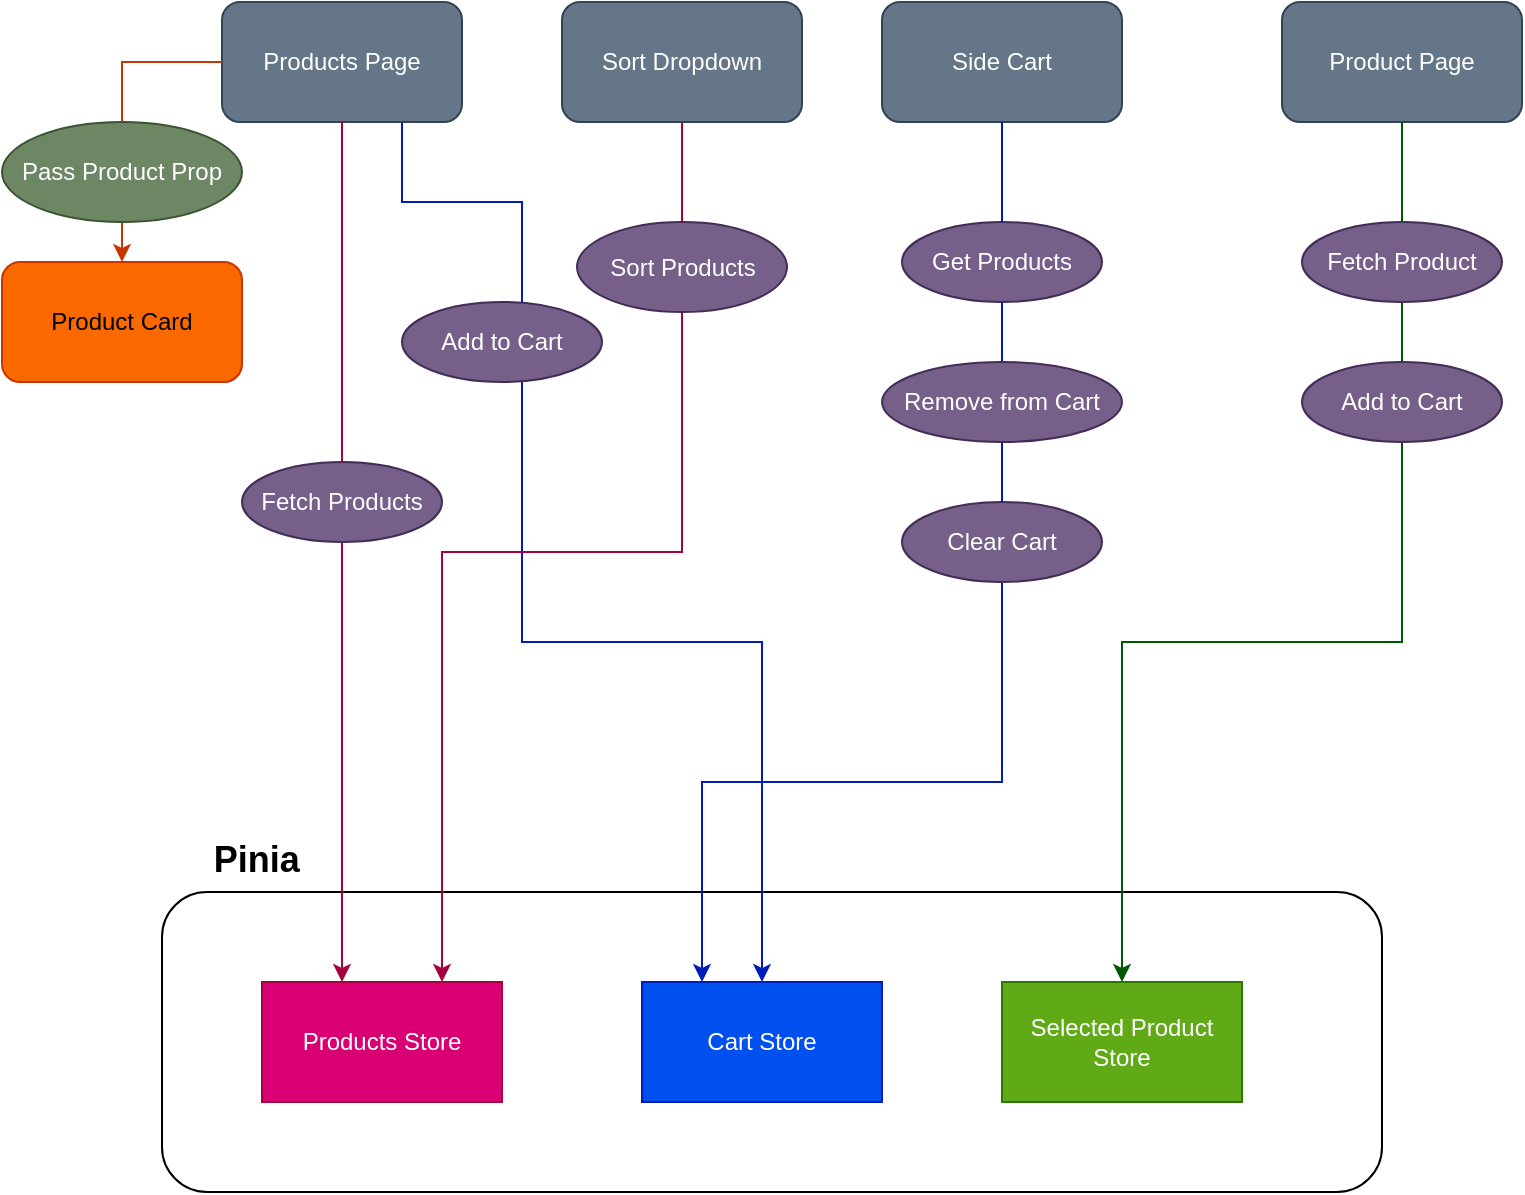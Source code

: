 <mxfile version="27.2.0">
  <diagram name="Page-1" id="k0O-IrG4hoepx7qbGlG3">
    <mxGraphModel dx="1360" dy="751" grid="1" gridSize="10" guides="1" tooltips="1" connect="1" arrows="1" fold="1" page="1" pageScale="1" pageWidth="850" pageHeight="1100" math="0" shadow="0">
      <root>
        <mxCell id="0" />
        <mxCell id="1" parent="0" />
        <mxCell id="6EVoZI2vNyR3V_LeO-Q5-1" value="" style="rounded=0;whiteSpace=wrap;html=1;" parent="1" vertex="1">
          <mxGeometry x="150" y="750" width="120" height="60" as="geometry" />
        </mxCell>
        <mxCell id="6EVoZI2vNyR3V_LeO-Q5-2" value="" style="rounded=1;whiteSpace=wrap;html=1;" parent="1" vertex="1">
          <mxGeometry x="100" y="705" width="610" height="150" as="geometry" />
        </mxCell>
        <mxCell id="6EVoZI2vNyR3V_LeO-Q5-3" value="Selected Product Store" style="rounded=0;whiteSpace=wrap;html=1;fillColor=#60a917;fontColor=#ffffff;strokeColor=#2D7600;" parent="1" vertex="1">
          <mxGeometry x="520" y="750" width="120" height="60" as="geometry" />
        </mxCell>
        <mxCell id="6EVoZI2vNyR3V_LeO-Q5-4" value="Cart Store" style="rounded=0;whiteSpace=wrap;html=1;fillColor=#0050ef;fontColor=#ffffff;strokeColor=#001DBC;" parent="1" vertex="1">
          <mxGeometry x="340" y="750" width="120" height="60" as="geometry" />
        </mxCell>
        <mxCell id="6EVoZI2vNyR3V_LeO-Q5-5" value="Products Store" style="rounded=0;whiteSpace=wrap;html=1;fillColor=#d80073;fontColor=#ffffff;strokeColor=#A50040;" parent="1" vertex="1">
          <mxGeometry x="150" y="750" width="120" height="60" as="geometry" />
        </mxCell>
        <mxCell id="6EVoZI2vNyR3V_LeO-Q5-6" value="&lt;b&gt;&lt;font style=&quot;font-size: 18px;&quot;&gt;Pinia&lt;/font&gt;&lt;/b&gt;&amp;nbsp;" style="text;strokeColor=none;align=center;fillColor=none;html=1;verticalAlign=middle;whiteSpace=wrap;rounded=0;" parent="1" vertex="1">
          <mxGeometry x="94" y="674" width="110" height="30" as="geometry" />
        </mxCell>
        <mxCell id="Fpq2lhmmF9fSKZrgBPk6-5" style="edgeStyle=orthogonalEdgeStyle;rounded=0;orthogonalLoop=1;jettySize=auto;html=1;fillColor=#d80073;strokeColor=light-dark(#A50040,#FF48D4);" edge="1" parent="1" source="Fpq2lhmmF9fSKZrgBPk6-6" target="6EVoZI2vNyR3V_LeO-Q5-5">
          <mxGeometry relative="1" as="geometry">
            <Array as="points">
              <mxPoint x="190" y="680" />
              <mxPoint x="190" y="680" />
            </Array>
          </mxGeometry>
        </mxCell>
        <mxCell id="Fpq2lhmmF9fSKZrgBPk6-10" style="edgeStyle=orthogonalEdgeStyle;rounded=0;orthogonalLoop=1;jettySize=auto;html=1;exitX=0.75;exitY=1;exitDx=0;exitDy=0;fillColor=#0050ef;strokeColor=#001DBC;" edge="1" parent="1" source="Fpq2lhmmF9fSKZrgBPk6-1" target="6EVoZI2vNyR3V_LeO-Q5-4">
          <mxGeometry relative="1" as="geometry">
            <Array as="points">
              <mxPoint x="220" y="360" />
              <mxPoint x="280" y="360" />
              <mxPoint x="280" y="580" />
              <mxPoint x="400" y="580" />
            </Array>
          </mxGeometry>
        </mxCell>
        <mxCell id="Fpq2lhmmF9fSKZrgBPk6-1" value="Products Page" style="rounded=1;whiteSpace=wrap;html=1;fillColor=#647687;fontColor=#ffffff;strokeColor=#314354;" vertex="1" parent="1">
          <mxGeometry x="130" y="260" width="120" height="60" as="geometry" />
        </mxCell>
        <mxCell id="Fpq2lhmmF9fSKZrgBPk6-2" value="Product Page" style="rounded=1;whiteSpace=wrap;html=1;fillColor=#647687;fontColor=#ffffff;strokeColor=#314354;" vertex="1" parent="1">
          <mxGeometry x="660" y="260" width="120" height="60" as="geometry" />
        </mxCell>
        <mxCell id="Fpq2lhmmF9fSKZrgBPk6-9" style="edgeStyle=orthogonalEdgeStyle;rounded=0;orthogonalLoop=1;jettySize=auto;html=1;exitX=0.5;exitY=1;exitDx=0;exitDy=0;entryX=0.25;entryY=0;entryDx=0;entryDy=0;fillColor=#0050ef;strokeColor=#001DBC;" edge="1" parent="1" source="Fpq2lhmmF9fSKZrgBPk6-15" target="6EVoZI2vNyR3V_LeO-Q5-4">
          <mxGeometry relative="1" as="geometry" />
        </mxCell>
        <mxCell id="Fpq2lhmmF9fSKZrgBPk6-3" value="Side Cart" style="rounded=1;whiteSpace=wrap;html=1;fillColor=#647687;fontColor=#ffffff;strokeColor=#314354;" vertex="1" parent="1">
          <mxGeometry x="460" y="260" width="120" height="60" as="geometry" />
        </mxCell>
        <mxCell id="Fpq2lhmmF9fSKZrgBPk6-7" style="edgeStyle=orthogonalEdgeStyle;rounded=0;orthogonalLoop=1;jettySize=auto;html=1;exitX=0.5;exitY=1;exitDx=0;exitDy=0;entryX=0.75;entryY=0;entryDx=0;entryDy=0;fillColor=#d80073;strokeColor=light-dark(#A50040,#FF48D4);" edge="1" parent="1" source="Fpq2lhmmF9fSKZrgBPk6-4" target="6EVoZI2vNyR3V_LeO-Q5-5">
          <mxGeometry relative="1" as="geometry">
            <mxPoint x="310" y="580" as="targetPoint" />
          </mxGeometry>
        </mxCell>
        <mxCell id="Fpq2lhmmF9fSKZrgBPk6-4" value="Sort Dropdown" style="rounded=1;whiteSpace=wrap;html=1;fillColor=#647687;fontColor=#ffffff;strokeColor=#314354;" vertex="1" parent="1">
          <mxGeometry x="300" y="260" width="120" height="60" as="geometry" />
        </mxCell>
        <mxCell id="Fpq2lhmmF9fSKZrgBPk6-8" value="Sort Products" style="ellipse;whiteSpace=wrap;html=1;fillColor=light-dark(#76608A,#B3715D);fontColor=#ffffff;strokeColor=#432D57;" vertex="1" parent="1">
          <mxGeometry x="307.5" y="370" width="105" height="45" as="geometry" />
        </mxCell>
        <mxCell id="Fpq2lhmmF9fSKZrgBPk6-11" value="&lt;div&gt;Add to Cart&lt;/div&gt;" style="ellipse;whiteSpace=wrap;html=1;fillColor=light-dark(#76608A,#B3715D);fontColor=#ffffff;strokeColor=#432D57;" vertex="1" parent="1">
          <mxGeometry x="220" y="410" width="100" height="40" as="geometry" />
        </mxCell>
        <mxCell id="Fpq2lhmmF9fSKZrgBPk6-12" value="Get Products" style="ellipse;whiteSpace=wrap;html=1;fillColor=light-dark(#76608A,#B3715D);fontColor=#ffffff;strokeColor=#432D57;" vertex="1" parent="1">
          <mxGeometry x="470" y="370" width="100" height="40" as="geometry" />
        </mxCell>
        <mxCell id="Fpq2lhmmF9fSKZrgBPk6-38" style="edgeStyle=orthogonalEdgeStyle;rounded=0;orthogonalLoop=1;jettySize=auto;html=1;exitX=0.5;exitY=1;exitDx=0;exitDy=0;fillColor=#008a00;strokeColor=#005700;" edge="1" parent="1" source="Fpq2lhmmF9fSKZrgBPk6-17" target="6EVoZI2vNyR3V_LeO-Q5-3">
          <mxGeometry relative="1" as="geometry" />
        </mxCell>
        <mxCell id="Fpq2lhmmF9fSKZrgBPk6-17" value="Fetch Product" style="ellipse;whiteSpace=wrap;html=1;fillColor=light-dark(#76608A,#B3715D);fontColor=#ffffff;strokeColor=#432D57;" vertex="1" parent="1">
          <mxGeometry x="670" y="370" width="100" height="40" as="geometry" />
        </mxCell>
        <mxCell id="Fpq2lhmmF9fSKZrgBPk6-19" value="&lt;div&gt;Add to Cart&lt;/div&gt;" style="ellipse;whiteSpace=wrap;html=1;fillColor=light-dark(#76608A,#B3715D);fontColor=#ffffff;strokeColor=#432D57;" vertex="1" parent="1">
          <mxGeometry x="670" y="440" width="100" height="40" as="geometry" />
        </mxCell>
        <mxCell id="Fpq2lhmmF9fSKZrgBPk6-20" value="Product Card" style="rounded=1;whiteSpace=wrap;html=1;fillColor=#fa6800;fontColor=#000000;strokeColor=#C73500;" vertex="1" parent="1">
          <mxGeometry x="20" y="390" width="120" height="60" as="geometry" />
        </mxCell>
        <mxCell id="Fpq2lhmmF9fSKZrgBPk6-41" style="edgeStyle=orthogonalEdgeStyle;rounded=0;orthogonalLoop=1;jettySize=auto;html=1;exitX=0.5;exitY=1;exitDx=0;exitDy=0;entryX=0.5;entryY=0;entryDx=0;entryDy=0;fillColor=#fa6800;strokeColor=#C73500;" edge="1" parent="1" source="Fpq2lhmmF9fSKZrgBPk6-22" target="Fpq2lhmmF9fSKZrgBPk6-20">
          <mxGeometry relative="1" as="geometry" />
        </mxCell>
        <mxCell id="Fpq2lhmmF9fSKZrgBPk6-22" value="Pass Product Prop" style="ellipse;whiteSpace=wrap;html=1;fillColor=#6d8764;fontColor=#ffffff;strokeColor=#3A5431;" vertex="1" parent="1">
          <mxGeometry x="20" y="320" width="120" height="50" as="geometry" />
        </mxCell>
        <mxCell id="Fpq2lhmmF9fSKZrgBPk6-25" value="" style="endArrow=none;html=1;rounded=0;entryX=0.5;entryY=1;entryDx=0;entryDy=0;exitX=0.5;exitY=0;exitDx=0;exitDy=0;fillColor=#0050ef;strokeColor=#001DBC;" edge="1" parent="1" source="Fpq2lhmmF9fSKZrgBPk6-12" target="Fpq2lhmmF9fSKZrgBPk6-3">
          <mxGeometry width="50" height="50" relative="1" as="geometry">
            <mxPoint x="400" y="600" as="sourcePoint" />
            <mxPoint x="450" y="550" as="targetPoint" />
          </mxGeometry>
        </mxCell>
        <mxCell id="Fpq2lhmmF9fSKZrgBPk6-15" value="Clear Cart" style="ellipse;whiteSpace=wrap;html=1;fillColor=light-dark(#76608A,#B3715D);fontColor=#ffffff;strokeColor=#432D57;" vertex="1" parent="1">
          <mxGeometry x="470" y="510" width="100" height="40" as="geometry" />
        </mxCell>
        <mxCell id="Fpq2lhmmF9fSKZrgBPk6-27" value="" style="endArrow=none;html=1;rounded=0;entryX=0.5;entryY=0;entryDx=0;entryDy=0;exitX=0.5;exitY=1;exitDx=0;exitDy=0;fillColor=#0050ef;strokeColor=#001DBC;" edge="1" parent="1" source="Fpq2lhmmF9fSKZrgBPk6-12" target="Fpq2lhmmF9fSKZrgBPk6-15">
          <mxGeometry width="50" height="50" relative="1" as="geometry">
            <mxPoint x="400" y="600" as="sourcePoint" />
            <mxPoint x="450" y="550" as="targetPoint" />
          </mxGeometry>
        </mxCell>
        <mxCell id="Fpq2lhmmF9fSKZrgBPk6-14" value="Remove from Cart" style="ellipse;whiteSpace=wrap;html=1;fillColor=light-dark(#76608A,#B3715D);fontColor=#ffffff;strokeColor=#432D57;" vertex="1" parent="1">
          <mxGeometry x="460" y="440" width="120" height="40" as="geometry" />
        </mxCell>
        <mxCell id="Fpq2lhmmF9fSKZrgBPk6-6" value="Fetch Products" style="ellipse;whiteSpace=wrap;html=1;fillColor=light-dark(#76608A,#B3715D);fontColor=#ffffff;strokeColor=#432D57;" vertex="1" parent="1">
          <mxGeometry x="140" y="490" width="100" height="40" as="geometry" />
        </mxCell>
        <mxCell id="Fpq2lhmmF9fSKZrgBPk6-33" value="" style="endArrow=none;html=1;rounded=0;entryX=0;entryY=0.5;entryDx=0;entryDy=0;exitX=0.5;exitY=0;exitDx=0;exitDy=0;fillColor=#fa6800;strokeColor=#C73500;" edge="1" parent="1" source="Fpq2lhmmF9fSKZrgBPk6-22" target="Fpq2lhmmF9fSKZrgBPk6-1">
          <mxGeometry width="50" height="50" relative="1" as="geometry">
            <mxPoint x="400" y="600" as="sourcePoint" />
            <mxPoint x="450" y="550" as="targetPoint" />
            <Array as="points">
              <mxPoint x="80" y="290" />
            </Array>
          </mxGeometry>
        </mxCell>
        <mxCell id="Fpq2lhmmF9fSKZrgBPk6-35" value="" style="endArrow=none;html=1;rounded=0;entryX=0.5;entryY=1;entryDx=0;entryDy=0;exitX=0.5;exitY=0;exitDx=0;exitDy=0;fillColor=#d80073;strokeColor=light-dark(#A50040,#FF48D4);" edge="1" parent="1" source="Fpq2lhmmF9fSKZrgBPk6-6" target="Fpq2lhmmF9fSKZrgBPk6-1">
          <mxGeometry width="50" height="50" relative="1" as="geometry">
            <mxPoint x="400" y="600" as="sourcePoint" />
            <mxPoint x="450" y="550" as="targetPoint" />
          </mxGeometry>
        </mxCell>
        <mxCell id="Fpq2lhmmF9fSKZrgBPk6-37" value="" style="endArrow=none;html=1;rounded=0;entryX=0.5;entryY=1;entryDx=0;entryDy=0;exitX=0.5;exitY=0;exitDx=0;exitDy=0;fillColor=#008a00;strokeColor=#005700;" edge="1" parent="1" source="Fpq2lhmmF9fSKZrgBPk6-17" target="Fpq2lhmmF9fSKZrgBPk6-2">
          <mxGeometry width="50" height="50" relative="1" as="geometry">
            <mxPoint x="400" y="600" as="sourcePoint" />
            <mxPoint x="450" y="550" as="targetPoint" />
          </mxGeometry>
        </mxCell>
      </root>
    </mxGraphModel>
  </diagram>
</mxfile>
